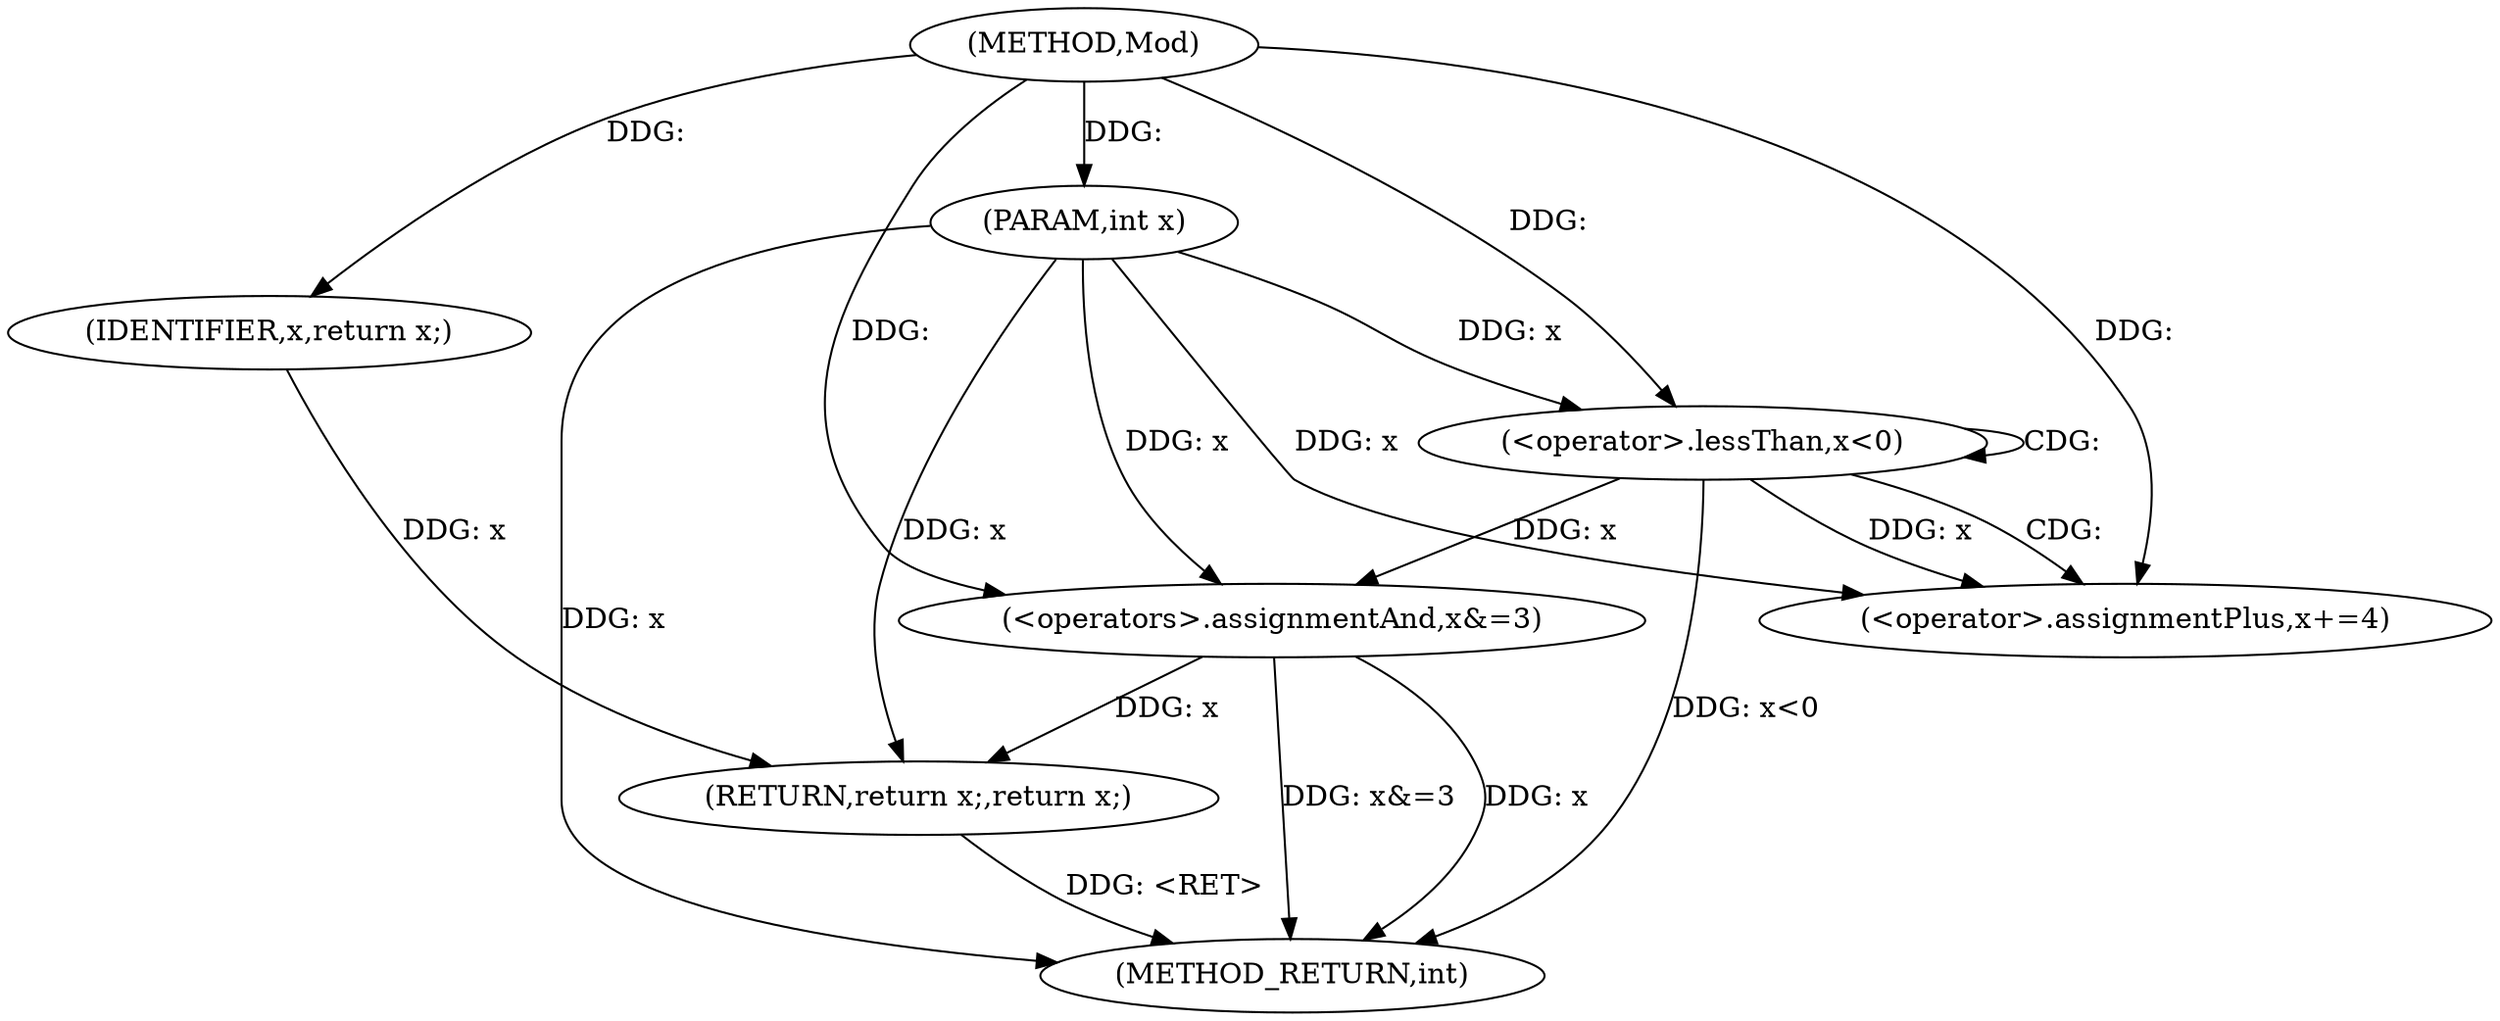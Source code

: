 digraph "Mod" {  
"1000102" [label = "(METHOD,Mod)" ]
"1000117" [label = "(METHOD_RETURN,int)" ]
"1000103" [label = "(PARAM,int x)" ]
"1000112" [label = "(<operators>.assignmentAnd,x&=3)" ]
"1000115" [label = "(RETURN,return x;,return x;)" ]
"1000106" [label = "(<operator>.lessThan,x<0)" ]
"1000109" [label = "(<operator>.assignmentPlus,x+=4)" ]
"1000116" [label = "(IDENTIFIER,x,return x;)" ]
  "1000103" -> "1000117"  [ label = "DDG: x"] 
  "1000106" -> "1000117"  [ label = "DDG: x<0"] 
  "1000112" -> "1000117"  [ label = "DDG: x"] 
  "1000112" -> "1000117"  [ label = "DDG: x&=3"] 
  "1000115" -> "1000117"  [ label = "DDG: <RET>"] 
  "1000102" -> "1000103"  [ label = "DDG: "] 
  "1000116" -> "1000115"  [ label = "DDG: x"] 
  "1000112" -> "1000115"  [ label = "DDG: x"] 
  "1000103" -> "1000115"  [ label = "DDG: x"] 
  "1000102" -> "1000109"  [ label = "DDG: "] 
  "1000106" -> "1000112"  [ label = "DDG: x"] 
  "1000103" -> "1000112"  [ label = "DDG: x"] 
  "1000102" -> "1000112"  [ label = "DDG: "] 
  "1000102" -> "1000116"  [ label = "DDG: "] 
  "1000103" -> "1000106"  [ label = "DDG: x"] 
  "1000102" -> "1000106"  [ label = "DDG: "] 
  "1000106" -> "1000109"  [ label = "DDG: x"] 
  "1000103" -> "1000109"  [ label = "DDG: x"] 
  "1000106" -> "1000109"  [ label = "CDG: "] 
  "1000106" -> "1000106"  [ label = "CDG: "] 
}
